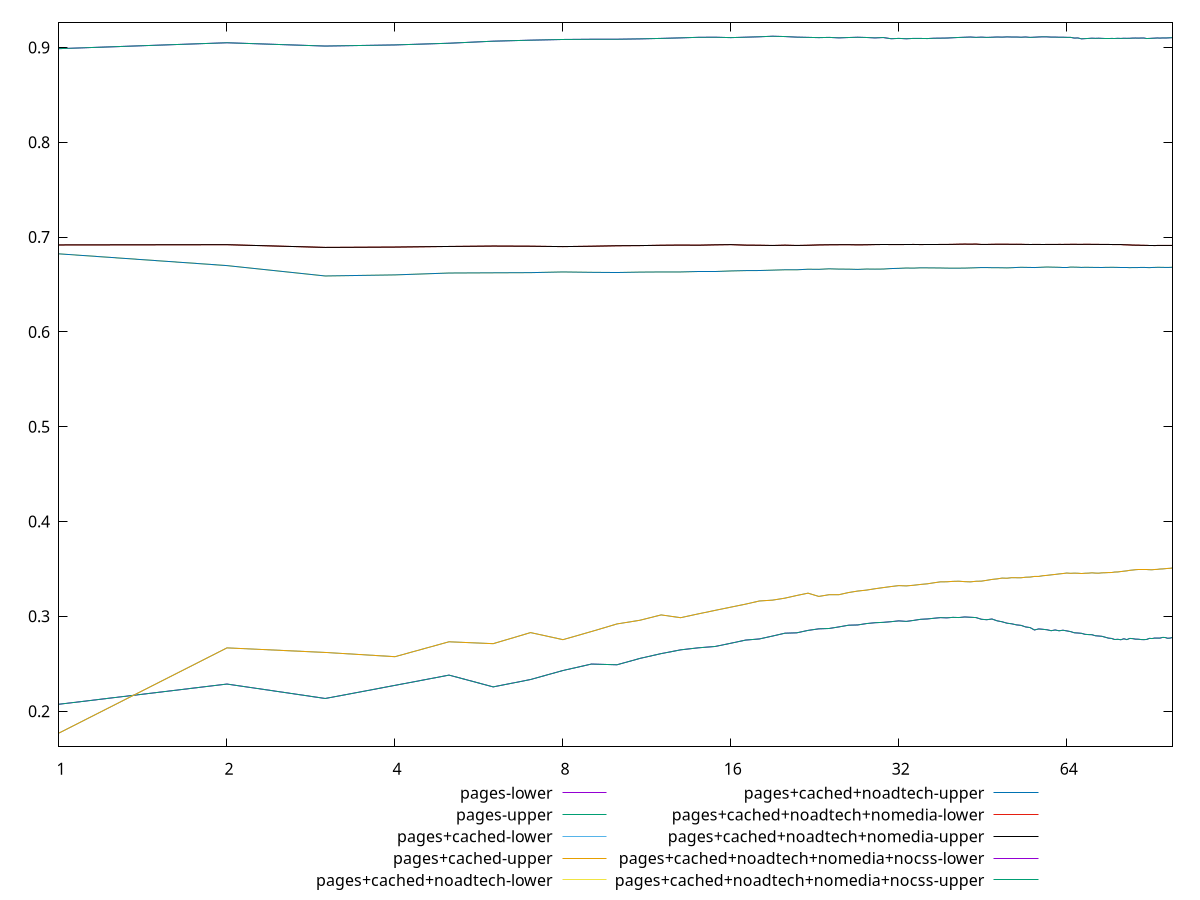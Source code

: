 reset

$pagesLower <<EOF
0 0.2441333248331948
1 0.207337811700178
2 0.22862289623608742
3 0.21340102363016444
4 0.22723217853187963
5 0.2380488535149629
6 0.22562279333624966
7 0.2334050972001501
8 0.2429055047684871
9 0.24971405814713396
10 0.24894794525183317
11 0.25569535117037717
12 0.2607317177887898
13 0.26467603595284334
14 0.26684804430404296
15 0.2682631478360822
16 0.2716604310773325
17 0.27497789854533394
18 0.27619313014743896
19 0.2792262182152643
20 0.28225043220066914
21 0.28264300271432996
22 0.28520383134428795
23 0.2868414516350547
24 0.2872164122631264
25 0.28890102818011265
26 0.29066483427125694
27 0.29093809557921835
28 0.29239955395133455
29 0.29329204999244524
30 0.29367937027086516
31 0.2943968389264053
32 0.2952498411519784
33 0.29468343360137933
34 0.29572492440525217
35 0.2968788156928483
36 0.29727718009403736
37 0.29800380809620824
38 0.2986718158010604
39 0.29842453449039047
40 0.2989418295650999
41 0.29875624669302536
42 0.29936906129477175
43 0.2990420201594773
44 0.298726826304979
45 0.29692981770243865
46 0.29647126317103795
47 0.29722135616997836
48 0.2953087169652661
49 0.2943040498186275
50 0.29281184256622766
51 0.29214660369694084
52 0.29103049754462146
53 0.2904903965951132
54 0.28885924130094504
55 0.2881833343652932
56 0.28565225335158717
57 0.2867445938428033
58 0.2863572847469417
59 0.2858665914202125
60 0.28489075574074735
61 0.28564301505297235
62 0.2848031749121332
63 0.2853814847496646
64 0.28468252197659455
65 0.28394620589201974
66 0.28270865979403026
67 0.28244599007433696
68 0.2821085937111508
69 0.28105704634133233
70 0.2807717662668673
71 0.2806631579815273
72 0.2795720439573911
73 0.27927590086569865
74 0.2789605340749078
75 0.2780057378527191
76 0.27705277810839385
77 0.2767143515341388
78 0.2755812603865998
79 0.27581958828035996
80 0.275352369986486
81 0.2763839676177699
82 0.27548639012339626
83 0.2767551041060057
84 0.2765195184248216
85 0.2759696581994552
86 0.2758957946574127
87 0.27553599107425136
88 0.2754502273259016
89 0.2756673267238543
90 0.27678827418203356
91 0.2766101701523841
92 0.2771186741334583
93 0.27705450415355276
94 0.2770689993928961
95 0.2777787738942726
96 0.27772869418186763
97 0.27689682287654627
98 0.27706473633081297
99 0.27776582240687514
EOF

$pagesUpper <<EOF
0 0.2441333248331948
1 0.207337811700178
2 0.22862289623608742
3 0.21340102363016444
4 0.22723217853187963
5 0.2380488535149629
6 0.22562279333624966
7 0.2334050972001501
8 0.2429055047684871
9 0.24971405814713396
10 0.24894794525183317
11 0.25569535117037717
12 0.2607317177887898
13 0.26467603595284334
14 0.26684804430404296
15 0.2682631478360822
16 0.2716604310773325
17 0.27497789854533394
18 0.27619313014743896
19 0.2792262182152643
20 0.28225043220066914
21 0.28264300271432996
22 0.28520383134428795
23 0.2868414516350547
24 0.2872164122631264
25 0.28890102818011265
26 0.29066483427125694
27 0.29093809557921835
28 0.29239955395133455
29 0.29329204999244524
30 0.29367937027086516
31 0.2943968389264053
32 0.2952498411519784
33 0.29468343360137933
34 0.29572492440525217
35 0.2968788156928483
36 0.29727718009403736
37 0.29800380809620824
38 0.2986718158010604
39 0.29842453449039047
40 0.2989418295650999
41 0.29875624669302536
42 0.29936906129477175
43 0.2990420201594773
44 0.298726826304979
45 0.29692981770243865
46 0.29647126317103795
47 0.29722135616997836
48 0.2953087169652661
49 0.2943040498186275
50 0.29281184256622766
51 0.29214660369694084
52 0.29103049754462146
53 0.2904903965951132
54 0.28885924130094504
55 0.2881833343652932
56 0.28565225335158717
57 0.2867445938428033
58 0.2863572847469417
59 0.2858665914202125
60 0.28489075574074735
61 0.28564301505297235
62 0.2848031749121332
63 0.2853814847496646
64 0.28468252197659455
65 0.28394620589201974
66 0.28270865979403026
67 0.28244599007433696
68 0.2821085937111508
69 0.28105704634133233
70 0.2807717662668673
71 0.2806631579815273
72 0.2795720439573911
73 0.27927590086569865
74 0.2789605340749078
75 0.2780057378527191
76 0.27705277810839385
77 0.2767143515341388
78 0.2755812603865998
79 0.27581958828035996
80 0.275352369986486
81 0.2763839676177699
82 0.27548639012339626
83 0.2767551041060057
84 0.2765195184248216
85 0.2759696581994552
86 0.2758957946574127
87 0.27553599107425136
88 0.2754502273259016
89 0.2756673267238543
90 0.27678827418203356
91 0.2766101701523841
92 0.2771186741334583
93 0.27705450415355276
94 0.2770689993928961
95 0.2777787738942726
96 0.27772869418186763
97 0.27689682287654627
98 0.27706473633081297
99 0.27776582240687514
EOF

$pagesCachedLower <<EOF
0 0.24127341626639598
1 0.17696615153136397
2 0.26677114895272064
3 0.2619398343031112
4 0.2574710166823057
5 0.2731963941301057
6 0.2712061029135009
7 0.28289513475152606
8 0.275433254699608
9 0.2840150450656116
10 0.2920158844284592
11 0.29592707321227124
12 0.30153891857176696
13 0.2985937519318563
14 0.3026694599252128
15 0.30634740272574396
16 0.3097335583313355
17 0.3128828994446995
18 0.3162269694128891
19 0.3171055785832985
20 0.3192068292150393
21 0.32201202555262215
22 0.3244646717532513
23 0.3210279564286242
24 0.32284423303503484
25 0.3228745476030343
26 0.3251055319775493
27 0.3266830347837093
28 0.3276915881528729
29 0.32912381442770694
30 0.33033075844019133
31 0.3314520437217485
32 0.332435176660281
33 0.3321280857521933
34 0.3327967858144889
35 0.3336630763215166
36 0.3343307235074925
37 0.3354204806076776
38 0.3364005622721267
39 0.33646316552172073
40 0.33690851487440454
41 0.33706739135895214
42 0.3366180257887148
43 0.33638125226716803
44 0.3370027523289706
45 0.3371504579705432
46 0.3380226581965732
47 0.338951783613036
48 0.3395138330682942
49 0.34035510285378495
50 0.3401881811743639
51 0.340813163285025
52 0.3407370851664224
53 0.34071177271219816
54 0.34126502983124474
55 0.3414306698978419
56 0.3421058173137678
57 0.34212236299036997
58 0.34285881889421277
59 0.3432440822149832
60 0.3437737029205591
61 0.34421779121715385
62 0.34475676564837937
63 0.3451745037346782
64 0.3456799733543787
65 0.3453971197566565
66 0.3455635447410928
67 0.3454768756910736
68 0.3451783812200888
69 0.3454516069776029
70 0.345580352083689
71 0.3459191378982538
72 0.3456149121585333
73 0.34551047768451854
74 0.345904835313642
75 0.3460050516240359
76 0.3461791330870176
77 0.3462422991527929
78 0.3467309505143938
79 0.346832574031785
80 0.34726906820385645
81 0.347643205246621
82 0.3480075045941659
83 0.3485579362023244
84 0.34884364465964296
85 0.349209688887367
86 0.3493937494540211
87 0.3493934991258066
88 0.34964084751163765
89 0.3496387710888887
90 0.3491866129579442
91 0.34914194997498027
92 0.3494224722761167
93 0.34956269359038533
94 0.3499039209285557
95 0.35002242230828
96 0.3502763115005607
97 0.3505330343907975
98 0.350687970635876
99 0.351023407009112
EOF

$pagesCachedUpper <<EOF
0 0.24127341626639598
1 0.17696615153136397
2 0.26677114895272064
3 0.2619398343031112
4 0.2574710166823057
5 0.2731963941301057
6 0.2712061029135009
7 0.28289513475152606
8 0.275433254699608
9 0.2840150450656116
10 0.2920158844284592
11 0.29592707321227124
12 0.30153891857176696
13 0.2985937519318563
14 0.3026694599252128
15 0.30634740272574396
16 0.3097335583313355
17 0.3128828994446995
18 0.3162269694128891
19 0.3171055785832985
20 0.3192068292150393
21 0.32201202555262215
22 0.3244646717532513
23 0.3210279564286242
24 0.32284423303503484
25 0.3228745476030343
26 0.3251055319775493
27 0.3266830347837093
28 0.3276915881528729
29 0.32912381442770694
30 0.33033075844019133
31 0.3314520437217485
32 0.332435176660281
33 0.3321280857521933
34 0.3327967858144889
35 0.3336630763215166
36 0.3343307235074925
37 0.3354204806076776
38 0.3364005622721267
39 0.33646316552172073
40 0.33690851487440454
41 0.33706739135895214
42 0.3366180257887148
43 0.33638125226716803
44 0.3370027523289706
45 0.3371504579705432
46 0.3380226581965732
47 0.338951783613036
48 0.3395138330682942
49 0.34035510285378495
50 0.3401881811743639
51 0.340813163285025
52 0.3407370851664224
53 0.34071177271219816
54 0.34126502983124474
55 0.3414306698978419
56 0.3421058173137678
57 0.34212236299036997
58 0.34285881889421277
59 0.3432440822149832
60 0.3437737029205591
61 0.34421779121715385
62 0.34475676564837937
63 0.3451745037346782
64 0.3456799733543787
65 0.3453971197566565
66 0.3455635447410928
67 0.3454768756910736
68 0.3451783812200888
69 0.3454516069776029
70 0.345580352083689
71 0.3459191378982538
72 0.3456149121585333
73 0.34551047768451854
74 0.345904835313642
75 0.3460050516240359
76 0.3461791330870176
77 0.3462422991527929
78 0.3467309505143938
79 0.346832574031785
80 0.34726906820385645
81 0.347643205246621
82 0.3480075045941659
83 0.3485579362023244
84 0.34884364465964296
85 0.349209688887367
86 0.3493937494540211
87 0.3493934991258066
88 0.34964084751163765
89 0.3496387710888887
90 0.3491866129579442
91 0.34914194997498027
92 0.3494224722761167
93 0.34956269359038533
94 0.3499039209285557
95 0.35002242230828
96 0.3502763115005607
97 0.3505330343907975
98 0.350687970635876
99 0.351023407009112
EOF

$pagesCachedNoadtechLower <<EOF
0 0.6867057909921412
1 0.6822880246742911
2 0.6698937175220063
3 0.6589558656196377
4 0.6600904712569743
5 0.6620611769329239
6 0.6622997488723926
7 0.6624710604054775
8 0.6632072787290922
9 0.6627959047595601
10 0.6625962899435955
11 0.6630373697228943
12 0.6631908421066566
13 0.663201291668553
14 0.663702605078347
15 0.6636995728281782
16 0.6642537426227543
17 0.6646215571349611
18 0.6646997187563766
19 0.6651041389386008
20 0.6654920800061308
21 0.6654861787062072
22 0.6660681568606661
23 0.6659558693562991
24 0.6665130169318197
25 0.666199078082888
26 0.6661420176892505
27 0.6658792075059838
28 0.6662637333879664
29 0.6661625525222233
30 0.6662603653645354
31 0.6667702072690579
32 0.6670027153992971
33 0.6673357123684376
34 0.66722629728852
35 0.6675592390314445
36 0.667501117521447
37 0.6674446598512366
38 0.6673825104763464
39 0.667234637544551
40 0.667182434183212
41 0.6672054601545179
42 0.6672484672647534
43 0.6674437578865468
44 0.6676272478584104
45 0.6678384154374125
46 0.667821349884529
47 0.6676881893912883
48 0.6676792321999193
49 0.6675959705552834
50 0.6674874074788374
51 0.6676697558104405
52 0.6679160369484634
53 0.6681130244603295
54 0.6680201174442454
55 0.6679475883993199
56 0.6678474814259514
57 0.6680290705316834
58 0.6682271723279506
59 0.6684171156981585
60 0.6682902906827076
61 0.6681992043643826
62 0.6680993095289918
63 0.6678702608064896
64 0.6678561964437477
65 0.6683359547290396
66 0.6682759149268825
67 0.668182453965882
68 0.6679725647236457
69 0.6681164897795425
70 0.6680690578864145
71 0.668026916924597
72 0.6679396430684379
73 0.6679294851905683
74 0.6679010599868818
75 0.6680119142737443
76 0.6680279395827314
77 0.6681279069766066
78 0.6680518493400125
79 0.6679910243774427
80 0.6678812590932974
81 0.6678591901488325
82 0.6678931425099283
83 0.6677034563676731
84 0.6678454310944932
85 0.6678420192984508
86 0.6678586476251157
87 0.6679656032626817
88 0.6679746918867184
89 0.6678536427633261
90 0.6677321934696981
91 0.667908277466528
92 0.6679821373784015
93 0.6680829174271551
94 0.6680702703040075
95 0.6680386574268531
96 0.6679644549307511
97 0.6679275332381891
98 0.6680230243721842
99 0.668136690442785
EOF

$pagesCachedNoadtechUpper <<EOF
0 0.6867057909921412
1 0.6822880246742911
2 0.6698937175220063
3 0.6589558656196377
4 0.6600904712569743
5 0.6620611769329239
6 0.6622997488723926
7 0.6624710604054775
8 0.6632072787290922
9 0.6627959047595601
10 0.6625962899435955
11 0.6630373697228943
12 0.6631908421066566
13 0.663201291668553
14 0.663702605078347
15 0.6636995728281782
16 0.6642537426227543
17 0.6646215571349611
18 0.6646997187563766
19 0.6651041389386008
20 0.6654920800061308
21 0.6654861787062072
22 0.6660681568606661
23 0.6659558693562991
24 0.6665130169318197
25 0.666199078082888
26 0.6661420176892505
27 0.6658792075059838
28 0.6662637333879664
29 0.6661625525222233
30 0.6662603653645354
31 0.6667702072690579
32 0.6670027153992971
33 0.6673357123684376
34 0.66722629728852
35 0.6675592390314445
36 0.667501117521447
37 0.6674446598512366
38 0.6673825104763464
39 0.667234637544551
40 0.667182434183212
41 0.6672054601545179
42 0.6672484672647534
43 0.6674437578865468
44 0.6676272478584104
45 0.6678384154374125
46 0.667821349884529
47 0.6676881893912883
48 0.6676792321999193
49 0.6675959705552834
50 0.6674874074788374
51 0.6676697558104405
52 0.6679160369484634
53 0.6681130244603295
54 0.6680201174442454
55 0.6679475883993199
56 0.6678474814259514
57 0.6680290705316834
58 0.6682271723279506
59 0.6684171156981585
60 0.6682902906827076
61 0.6681992043643826
62 0.6680993095289918
63 0.6678702608064896
64 0.6678561964437477
65 0.6683359547290396
66 0.6682759149268825
67 0.668182453965882
68 0.6679725647236457
69 0.6681164897795425
70 0.6680690578864145
71 0.668026916924597
72 0.6679396430684379
73 0.6679294851905683
74 0.6679010599868818
75 0.6680119142737443
76 0.6680279395827314
77 0.6681279069766066
78 0.6680518493400125
79 0.6679910243774427
80 0.6678812590932974
81 0.6678591901488325
82 0.6678931425099283
83 0.6677034563676731
84 0.6678454310944932
85 0.6678420192984508
86 0.6678586476251157
87 0.6679656032626817
88 0.6679746918867184
89 0.6678536427633261
90 0.6677321934696981
91 0.667908277466528
92 0.6679821373784015
93 0.6680829174271551
94 0.6680702703040075
95 0.6680386574268531
96 0.6679644549307511
97 0.6679275332381891
98 0.6680230243721842
99 0.668136690442785
EOF

$pagesCachedNoadtechNomediaLower <<EOF
0 0.6938728277329338
1 0.6916795009524561
2 0.6919360793880915
3 0.6890774775239124
4 0.6894377724603988
5 0.6900740335911717
6 0.6905075428198678
7 0.6903425786333491
8 0.6899246439151768
9 0.6903307685007826
10 0.6908063836483581
11 0.690980558308847
12 0.6913646712738836
13 0.6915332401383641
14 0.6914200099937513
15 0.6917792067619711
16 0.6920018962247024
17 0.6914769289078434
18 0.6913697489521812
19 0.6911195301993814
20 0.6914329692271843
21 0.6911274745623219
22 0.6913553041859427
23 0.6916895938210005
24 0.6918317902851117
25 0.6919020951385438
26 0.6919369208850304
27 0.6917657794600133
28 0.6918637269586797
29 0.6920420318278516
30 0.6921461541373688
31 0.6920832289256383
32 0.6920762077563651
33 0.6921204384213744
34 0.6921910617980674
35 0.6920772566040824
36 0.6923168229076601
37 0.6923157810772975
38 0.6921942672017943
39 0.692215437119543
40 0.6923123432340906
41 0.6924523390815347
42 0.6925512768913997
43 0.692473045996382
44 0.6925780527467724
45 0.692204674126493
46 0.6922146894669752
47 0.6923469789934042
48 0.6924222662236663
49 0.6924340016203204
50 0.692403866849723
51 0.6923644563394691
52 0.6923890905703101
53 0.692350419342432
54 0.6922187350628648
55 0.692171793185098
56 0.6921897440965157
57 0.6921791041230868
58 0.6921740982275457
59 0.6921821045509128
60 0.6922353387096967
61 0.69221237824921
62 0.6922614698862303
63 0.6922386468536049
64 0.6922857057348017
65 0.6923198818947965
66 0.6923714660287076
67 0.6922997489165118
68 0.692281290246897
69 0.6923621829502861
70 0.6923542205247271
71 0.6923018006711783
72 0.6922480861312933
73 0.6922581217519792
74 0.6922006310190543
75 0.6922251008783269
76 0.6922037432796946
77 0.6921185181484726
78 0.6920499040930798
79 0.692073864662648
80 0.6920666021565046
81 0.6918638001484609
82 0.691798047646912
83 0.6916744854686235
84 0.6915126796313588
85 0.6914603692282348
86 0.6914719786289261
87 0.691277146248557
88 0.6912667363577406
89 0.6912484561917142
90 0.690989879299081
91 0.6909880202398868
92 0.690998282140386
93 0.6911576120043933
94 0.691171594483005
95 0.6911876290616603
96 0.6911473557376387
97 0.6911732092157857
98 0.691134750060581
99 0.6911617952454436
EOF

$pagesCachedNoadtechNomediaUpper <<EOF
0 0.6938728277329338
1 0.6916795009524561
2 0.6919360793880915
3 0.6890774775239124
4 0.6894377724603988
5 0.6900740335911717
6 0.6905075428198678
7 0.6903425786333491
8 0.6899246439151768
9 0.6903307685007826
10 0.6908063836483581
11 0.690980558308847
12 0.6913646712738836
13 0.6915332401383641
14 0.6914200099937513
15 0.6917792067619711
16 0.6920018962247024
17 0.6914769289078434
18 0.6913697489521812
19 0.6911195301993814
20 0.6914329692271843
21 0.6911274745623219
22 0.6913553041859427
23 0.6916895938210005
24 0.6918317902851117
25 0.6919020951385438
26 0.6919369208850304
27 0.6917657794600133
28 0.6918637269586797
29 0.6920420318278516
30 0.6921461541373688
31 0.6920832289256383
32 0.6920762077563651
33 0.6921204384213744
34 0.6921910617980674
35 0.6920772566040824
36 0.6923168229076601
37 0.6923157810772975
38 0.6921942672017943
39 0.692215437119543
40 0.6923123432340906
41 0.6924523390815347
42 0.6925512768913997
43 0.692473045996382
44 0.6925780527467724
45 0.692204674126493
46 0.6922146894669752
47 0.6923469789934042
48 0.6924222662236663
49 0.6924340016203204
50 0.692403866849723
51 0.6923644563394691
52 0.6923890905703101
53 0.692350419342432
54 0.6922187350628648
55 0.692171793185098
56 0.6921897440965157
57 0.6921791041230868
58 0.6921740982275457
59 0.6921821045509128
60 0.6922353387096967
61 0.69221237824921
62 0.6922614698862303
63 0.6922386468536049
64 0.6922857057348017
65 0.6923198818947965
66 0.6923714660287076
67 0.6922997489165118
68 0.692281290246897
69 0.6923621829502861
70 0.6923542205247271
71 0.6923018006711783
72 0.6922480861312933
73 0.6922581217519792
74 0.6922006310190543
75 0.6922251008783269
76 0.6922037432796946
77 0.6921185181484726
78 0.6920499040930798
79 0.692073864662648
80 0.6920666021565046
81 0.6918638001484609
82 0.691798047646912
83 0.6916744854686235
84 0.6915126796313588
85 0.6914603692282348
86 0.6914719786289261
87 0.691277146248557
88 0.6912667363577406
89 0.6912484561917142
90 0.690989879299081
91 0.6909880202398868
92 0.690998282140386
93 0.6911576120043933
94 0.691171594483005
95 0.6911876290616603
96 0.6911473557376387
97 0.6911732092157857
98 0.691134750060581
99 0.6911617952454436
EOF

$pagesCachedNoadtechNomediaNocssLower <<EOF
0 0.9114895786442465
1 0.898679299353728
2 0.9048911574241689
3 0.9014080424679868
4 0.9025967523457034
5 0.9043849975699236
6 0.9065471656605464
7 0.9076049017068757
8 0.908350988142395
9 0.908583912219447
10 0.9086145271751639
11 0.9089886644433727
12 0.9094834690008056
13 0.9100430118252
14 0.910629745362123
15 0.9107338047705372
16 0.910307897521813
17 0.9107620943123534
18 0.91119811492064
19 0.911770082010438
20 0.9114319612879488
21 0.9108236363813409
22 0.9105618155692828
23 0.9102987100023067
24 0.9105436727815306
25 0.9100480907802697
26 0.9104128438506567
27 0.910697849859202
28 0.9104434855861737
29 0.9100166404071952
30 0.910412528536957
31 0.9091376975918831
32 0.9094940403077736
33 0.9091110714639606
34 0.9094735420215859
35 0.9094341047746478
36 0.9093222923348087
37 0.9096683394563485
38 0.9097482539939443
39 0.9098551158665832
40 0.9101906322634662
41 0.9104747016152668
42 0.9107010030682555
43 0.9109174200908305
44 0.91056578163435
45 0.9108175518665589
46 0.9105314738033087
47 0.9107087619087153
48 0.9109663496704314
49 0.9108088256289352
50 0.9110774621442775
51 0.910929391948764
52 0.9109447336514346
53 0.9107071064141301
54 0.9109698902483262
55 0.9105452415968978
56 0.9107434683677456
57 0.9109995930035485
58 0.9111689161987829
59 0.9111020190929571
60 0.9108453432990793
61 0.9108592839163552
62 0.9107136045874671
63 0.9107147124254987
64 0.910602578449379
65 0.9105823776202493
66 0.9098487650559248
67 0.9099536234172507
68 0.90902376623662
69 0.9092541864478887
70 0.9094537139649755
71 0.909687637884866
72 0.9095342901817887
73 0.909648407733926
74 0.9095044004788632
75 0.9093750266651511
76 0.9093517173690262
77 0.909441284624029
78 0.9093816424428764
79 0.9095671136109476
80 0.9094302242850619
81 0.9096281329157083
82 0.909541743358929
83 0.9096041985992734
84 0.9098003112063354
85 0.9098453295467049
86 0.9097625057461758
87 0.9098660303850022
88 0.9098613245040763
89 0.9093384642092921
90 0.9094592073604543
91 0.9096150196106093
92 0.9097632776628866
93 0.9099284023993438
94 0.9097991857653877
95 0.9099551022546755
96 0.9098988298119048
97 0.909995916530349
98 0.9101458553528714
99 0.9103019505310032
EOF

$pagesCachedNoadtechNomediaNocssUpper <<EOF
0 0.9114895786442465
1 0.898679299353728
2 0.9048911574241689
3 0.9014080424679868
4 0.9025967523457034
5 0.9043849975699236
6 0.9065471656605464
7 0.9076049017068757
8 0.908350988142395
9 0.908583912219447
10 0.9086145271751639
11 0.9089886644433727
12 0.9094834690008056
13 0.9100430118252
14 0.910629745362123
15 0.9107338047705372
16 0.910307897521813
17 0.9107620943123534
18 0.91119811492064
19 0.911770082010438
20 0.9114319612879488
21 0.9108236363813409
22 0.9105618155692828
23 0.9102987100023067
24 0.9105436727815306
25 0.9100480907802697
26 0.9104128438506567
27 0.910697849859202
28 0.9104434855861737
29 0.9100166404071952
30 0.910412528536957
31 0.9091376975918831
32 0.9094940403077736
33 0.9091110714639606
34 0.9094735420215859
35 0.9094341047746478
36 0.9093222923348087
37 0.9096683394563485
38 0.9097482539939443
39 0.9098551158665832
40 0.9101906322634662
41 0.9104747016152668
42 0.9107010030682555
43 0.9109174200908305
44 0.91056578163435
45 0.9108175518665589
46 0.9105314738033087
47 0.9107087619087153
48 0.9109663496704314
49 0.9108088256289352
50 0.9110774621442775
51 0.910929391948764
52 0.9109447336514346
53 0.9107071064141301
54 0.9109698902483262
55 0.9105452415968978
56 0.9107434683677456
57 0.9109995930035485
58 0.9111689161987829
59 0.9111020190929571
60 0.9108453432990793
61 0.9108592839163552
62 0.9107136045874671
63 0.9107147124254987
64 0.910602578449379
65 0.9105823776202493
66 0.9098487650559248
67 0.9099536234172507
68 0.90902376623662
69 0.9092541864478887
70 0.9094537139649755
71 0.909687637884866
72 0.9095342901817887
73 0.909648407733926
74 0.9095044004788632
75 0.9093750266651511
76 0.9093517173690262
77 0.909441284624029
78 0.9093816424428764
79 0.9095671136109476
80 0.9094302242850619
81 0.9096281329157083
82 0.909541743358929
83 0.9096041985992734
84 0.9098003112063354
85 0.9098453295467049
86 0.9097625057461758
87 0.9098660303850022
88 0.9098613245040763
89 0.9093384642092921
90 0.9094592073604543
91 0.9096150196106093
92 0.9097632776628866
93 0.9099284023993438
94 0.9097991857653877
95 0.9099551022546755
96 0.9098988298119048
97 0.909995916530349
98 0.9101458553528714
99 0.9103019505310032
EOF

set key outside below
set xrange [1:99]
set yrange [0.1622700729217825:0.9264661606200194]
set trange [0.1622700729217825:0.9264661606200194]
set logscale x 2
set terminal svg size 640, 680 enhanced background rgb 'white'
set output "report_00025_2021-02-22T21:38:55.199Z/meta/scoreEstimate/comparison/all_estimates.svg"

plot $pagesLower title "pages-lower" with line, \
     $pagesUpper title "pages-upper" with line, \
     $pagesCachedLower title "pages+cached-lower" with line, \
     $pagesCachedUpper title "pages+cached-upper" with line, \
     $pagesCachedNoadtechLower title "pages+cached+noadtech-lower" with line, \
     $pagesCachedNoadtechUpper title "pages+cached+noadtech-upper" with line, \
     $pagesCachedNoadtechNomediaLower title "pages+cached+noadtech+nomedia-lower" with line, \
     $pagesCachedNoadtechNomediaUpper title "pages+cached+noadtech+nomedia-upper" with line, \
     $pagesCachedNoadtechNomediaNocssLower title "pages+cached+noadtech+nomedia+nocss-lower" with line, \
     $pagesCachedNoadtechNomediaNocssUpper title "pages+cached+noadtech+nomedia+nocss-upper" with line

reset
